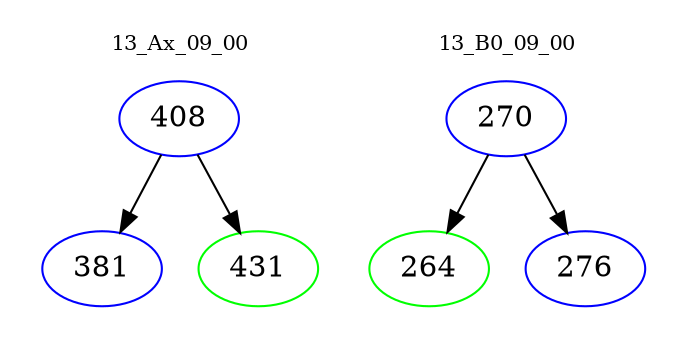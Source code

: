 digraph{
subgraph cluster_0 {
color = white
label = "13_Ax_09_00";
fontsize=10;
T0_408 [label="408", color="blue"]
T0_408 -> T0_381 [color="black"]
T0_381 [label="381", color="blue"]
T0_408 -> T0_431 [color="black"]
T0_431 [label="431", color="green"]
}
subgraph cluster_1 {
color = white
label = "13_B0_09_00";
fontsize=10;
T1_270 [label="270", color="blue"]
T1_270 -> T1_264 [color="black"]
T1_264 [label="264", color="green"]
T1_270 -> T1_276 [color="black"]
T1_276 [label="276", color="blue"]
}
}
